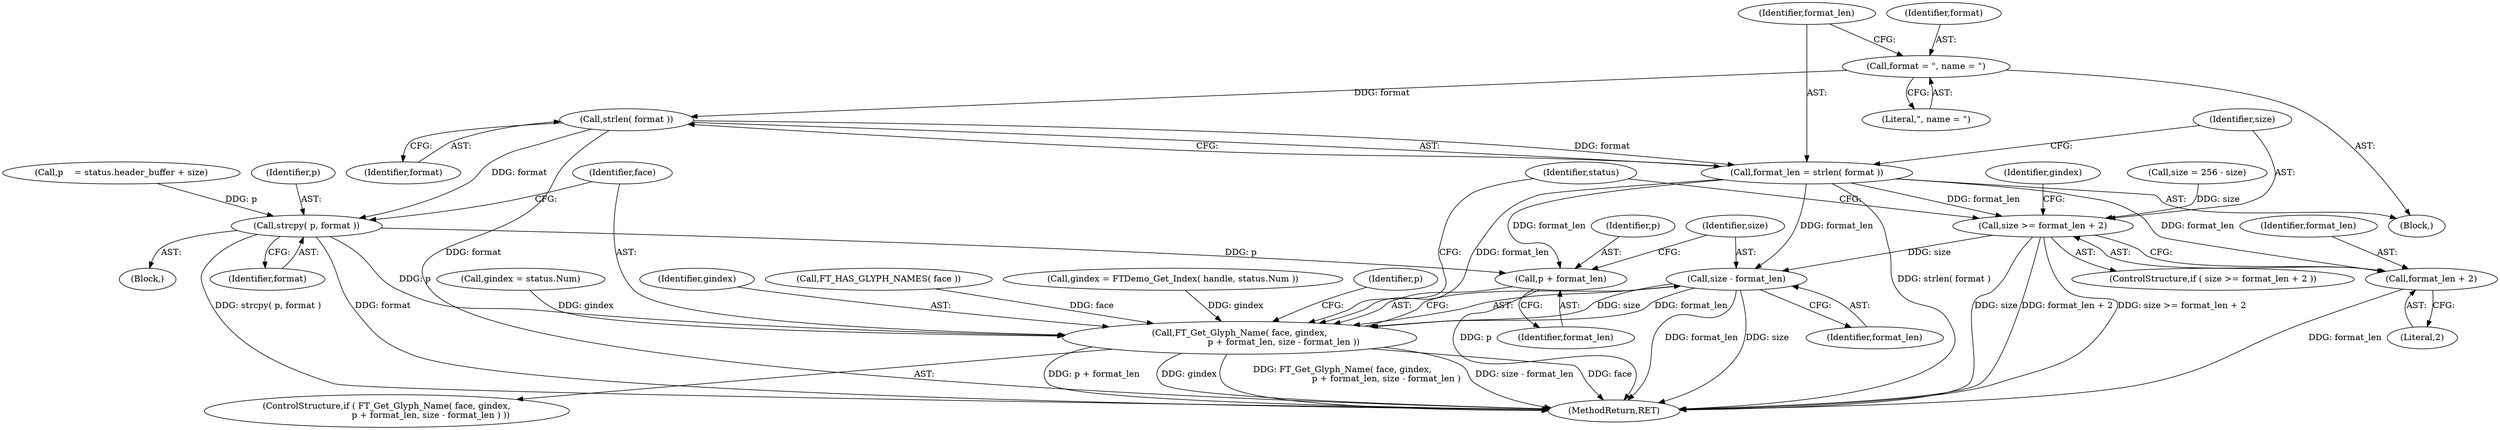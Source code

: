 digraph "0_savannah_b995299b73ba4cd259f221f500d4e63095508bec_3@API" {
"1000255" [label="(Call,strlen( format ))"];
"1000250" [label="(Call,format = \", name = \")"];
"1000253" [label="(Call,format_len = strlen( format ))"];
"1000258" [label="(Call,size >= format_len + 2)"];
"1000292" [label="(Call,size - format_len)"];
"1000286" [label="(Call,FT_Get_Glyph_Name( face, gindex,\n                                p + format_len, size - format_len ))"];
"1000260" [label="(Call,format_len + 2)"];
"1000289" [label="(Call,p + format_len)"];
"1000282" [label="(Call,strcpy( p, format ))"];
"1000285" [label="(ControlStructure,if ( FT_Get_Glyph_Name( face, gindex,\n                                p + format_len, size - format_len ) ))"];
"1000238" [label="(Call,p    = status.header_buffer + size)"];
"1000294" [label="(Identifier,format_len)"];
"1000433" [label="(MethodReturn,RET)"];
"1000258" [label="(Call,size >= format_len + 2)"];
"1000284" [label="(Identifier,format)"];
"1000286" [label="(Call,FT_Get_Glyph_Name( face, gindex,\n                                p + format_len, size - format_len ))"];
"1000288" [label="(Identifier,gindex)"];
"1000289" [label="(Call,p + format_len)"];
"1000301" [label="(Identifier,status)"];
"1000262" [label="(Literal,2)"];
"1000283" [label="(Identifier,p)"];
"1000225" [label="(Call,FT_HAS_GLYPH_NAMES( face ))"];
"1000275" [label="(Call,gindex = FTDemo_Get_Index( handle, status.Num ))"];
"1000254" [label="(Identifier,format_len)"];
"1000263" [label="(Block,)"];
"1000297" [label="(Identifier,p)"];
"1000256" [label="(Identifier,format)"];
"1000257" [label="(ControlStructure,if ( size >= format_len + 2 ))"];
"1000251" [label="(Identifier,format)"];
"1000260" [label="(Call,format_len + 2)"];
"1000259" [label="(Identifier,size)"];
"1000264" [label="(Call,gindex = status.Num)"];
"1000227" [label="(Block,)"];
"1000290" [label="(Identifier,p)"];
"1000250" [label="(Call,format = \", name = \")"];
"1000245" [label="(Call,size = 256 - size)"];
"1000291" [label="(Identifier,format_len)"];
"1000261" [label="(Identifier,format_len)"];
"1000253" [label="(Call,format_len = strlen( format ))"];
"1000293" [label="(Identifier,size)"];
"1000255" [label="(Call,strlen( format ))"];
"1000292" [label="(Call,size - format_len)"];
"1000287" [label="(Identifier,face)"];
"1000265" [label="(Identifier,gindex)"];
"1000252" [label="(Literal,\", name = \")"];
"1000282" [label="(Call,strcpy( p, format ))"];
"1000255" -> "1000253"  [label="AST: "];
"1000255" -> "1000256"  [label="CFG: "];
"1000256" -> "1000255"  [label="AST: "];
"1000253" -> "1000255"  [label="CFG: "];
"1000255" -> "1000433"  [label="DDG: format"];
"1000255" -> "1000253"  [label="DDG: format"];
"1000250" -> "1000255"  [label="DDG: format"];
"1000255" -> "1000282"  [label="DDG: format"];
"1000250" -> "1000227"  [label="AST: "];
"1000250" -> "1000252"  [label="CFG: "];
"1000251" -> "1000250"  [label="AST: "];
"1000252" -> "1000250"  [label="AST: "];
"1000254" -> "1000250"  [label="CFG: "];
"1000253" -> "1000227"  [label="AST: "];
"1000254" -> "1000253"  [label="AST: "];
"1000259" -> "1000253"  [label="CFG: "];
"1000253" -> "1000433"  [label="DDG: strlen( format )"];
"1000253" -> "1000258"  [label="DDG: format_len"];
"1000253" -> "1000260"  [label="DDG: format_len"];
"1000253" -> "1000286"  [label="DDG: format_len"];
"1000253" -> "1000289"  [label="DDG: format_len"];
"1000253" -> "1000292"  [label="DDG: format_len"];
"1000258" -> "1000257"  [label="AST: "];
"1000258" -> "1000260"  [label="CFG: "];
"1000259" -> "1000258"  [label="AST: "];
"1000260" -> "1000258"  [label="AST: "];
"1000265" -> "1000258"  [label="CFG: "];
"1000301" -> "1000258"  [label="CFG: "];
"1000258" -> "1000433"  [label="DDG: size"];
"1000258" -> "1000433"  [label="DDG: format_len + 2"];
"1000258" -> "1000433"  [label="DDG: size >= format_len + 2"];
"1000245" -> "1000258"  [label="DDG: size"];
"1000258" -> "1000292"  [label="DDG: size"];
"1000292" -> "1000286"  [label="AST: "];
"1000292" -> "1000294"  [label="CFG: "];
"1000293" -> "1000292"  [label="AST: "];
"1000294" -> "1000292"  [label="AST: "];
"1000286" -> "1000292"  [label="CFG: "];
"1000292" -> "1000433"  [label="DDG: format_len"];
"1000292" -> "1000433"  [label="DDG: size"];
"1000292" -> "1000286"  [label="DDG: size"];
"1000292" -> "1000286"  [label="DDG: format_len"];
"1000286" -> "1000285"  [label="AST: "];
"1000287" -> "1000286"  [label="AST: "];
"1000288" -> "1000286"  [label="AST: "];
"1000289" -> "1000286"  [label="AST: "];
"1000297" -> "1000286"  [label="CFG: "];
"1000301" -> "1000286"  [label="CFG: "];
"1000286" -> "1000433"  [label="DDG: FT_Get_Glyph_Name( face, gindex,\n                                p + format_len, size - format_len )"];
"1000286" -> "1000433"  [label="DDG: size - format_len"];
"1000286" -> "1000433"  [label="DDG: face"];
"1000286" -> "1000433"  [label="DDG: p + format_len"];
"1000286" -> "1000433"  [label="DDG: gindex"];
"1000225" -> "1000286"  [label="DDG: face"];
"1000264" -> "1000286"  [label="DDG: gindex"];
"1000275" -> "1000286"  [label="DDG: gindex"];
"1000282" -> "1000286"  [label="DDG: p"];
"1000260" -> "1000262"  [label="CFG: "];
"1000261" -> "1000260"  [label="AST: "];
"1000262" -> "1000260"  [label="AST: "];
"1000260" -> "1000433"  [label="DDG: format_len"];
"1000289" -> "1000291"  [label="CFG: "];
"1000290" -> "1000289"  [label="AST: "];
"1000291" -> "1000289"  [label="AST: "];
"1000293" -> "1000289"  [label="CFG: "];
"1000289" -> "1000433"  [label="DDG: p"];
"1000282" -> "1000289"  [label="DDG: p"];
"1000282" -> "1000263"  [label="AST: "];
"1000282" -> "1000284"  [label="CFG: "];
"1000283" -> "1000282"  [label="AST: "];
"1000284" -> "1000282"  [label="AST: "];
"1000287" -> "1000282"  [label="CFG: "];
"1000282" -> "1000433"  [label="DDG: strcpy( p, format )"];
"1000282" -> "1000433"  [label="DDG: format"];
"1000238" -> "1000282"  [label="DDG: p"];
}
